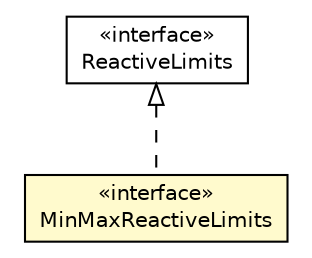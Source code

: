 #!/usr/local/bin/dot
#
# Class diagram 
# Generated by UMLGraph version R5_6 (http://www.umlgraph.org/)
#

digraph G {
	edge [fontname="Helvetica",fontsize=10,labelfontname="Helvetica",labelfontsize=10];
	node [fontname="Helvetica",fontsize=10,shape=plaintext];
	nodesep=0.25;
	ranksep=0.5;
	// eu.itesla_project.iidm.network.ReactiveLimits
	c4136 [label=<<table title="eu.itesla_project.iidm.network.ReactiveLimits" border="0" cellborder="1" cellspacing="0" cellpadding="2" port="p" href="./ReactiveLimits.html">
		<tr><td><table border="0" cellspacing="0" cellpadding="1">
<tr><td align="center" balign="center"> &#171;interface&#187; </td></tr>
<tr><td align="center" balign="center"> ReactiveLimits </td></tr>
		</table></td></tr>
		</table>>, URL="./ReactiveLimits.html", fontname="Helvetica", fontcolor="black", fontsize=10.0];
	// eu.itesla_project.iidm.network.MinMaxReactiveLimits
	c4206 [label=<<table title="eu.itesla_project.iidm.network.MinMaxReactiveLimits" border="0" cellborder="1" cellspacing="0" cellpadding="2" port="p" bgcolor="lemonChiffon" href="./MinMaxReactiveLimits.html">
		<tr><td><table border="0" cellspacing="0" cellpadding="1">
<tr><td align="center" balign="center"> &#171;interface&#187; </td></tr>
<tr><td align="center" balign="center"> MinMaxReactiveLimits </td></tr>
		</table></td></tr>
		</table>>, URL="./MinMaxReactiveLimits.html", fontname="Helvetica", fontcolor="black", fontsize=10.0];
	//eu.itesla_project.iidm.network.MinMaxReactiveLimits implements eu.itesla_project.iidm.network.ReactiveLimits
	c4136:p -> c4206:p [dir=back,arrowtail=empty,style=dashed];
}

